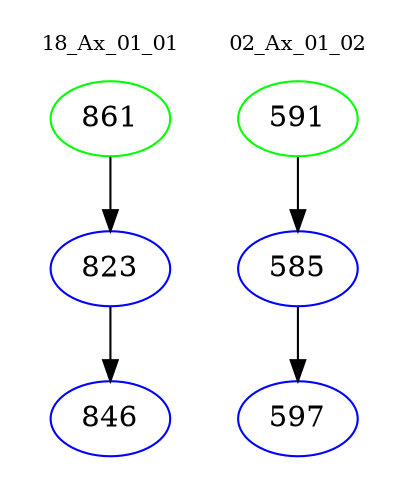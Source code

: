 digraph{
subgraph cluster_0 {
color = white
label = "18_Ax_01_01";
fontsize=10;
T0_861 [label="861", color="green"]
T0_861 -> T0_823 [color="black"]
T0_823 [label="823", color="blue"]
T0_823 -> T0_846 [color="black"]
T0_846 [label="846", color="blue"]
}
subgraph cluster_1 {
color = white
label = "02_Ax_01_02";
fontsize=10;
T1_591 [label="591", color="green"]
T1_591 -> T1_585 [color="black"]
T1_585 [label="585", color="blue"]
T1_585 -> T1_597 [color="black"]
T1_597 [label="597", color="blue"]
}
}

